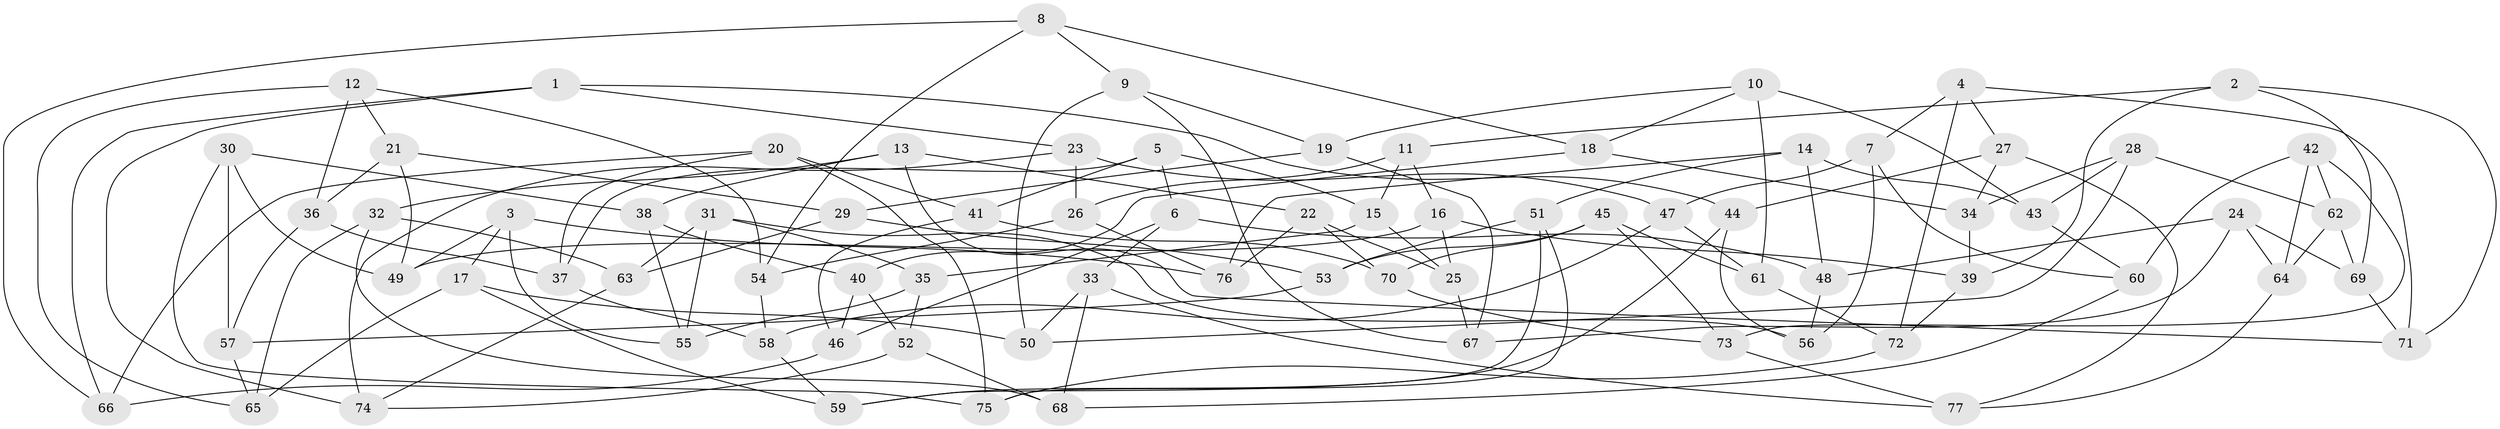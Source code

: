 // Generated by graph-tools (version 1.1) at 2025/57/03/09/25 04:57:30]
// undirected, 77 vertices, 154 edges
graph export_dot {
graph [start="1"]
  node [color=gray90,style=filled];
  1;
  2;
  3;
  4;
  5;
  6;
  7;
  8;
  9;
  10;
  11;
  12;
  13;
  14;
  15;
  16;
  17;
  18;
  19;
  20;
  21;
  22;
  23;
  24;
  25;
  26;
  27;
  28;
  29;
  30;
  31;
  32;
  33;
  34;
  35;
  36;
  37;
  38;
  39;
  40;
  41;
  42;
  43;
  44;
  45;
  46;
  47;
  48;
  49;
  50;
  51;
  52;
  53;
  54;
  55;
  56;
  57;
  58;
  59;
  60;
  61;
  62;
  63;
  64;
  65;
  66;
  67;
  68;
  69;
  70;
  71;
  72;
  73;
  74;
  75;
  76;
  77;
  1 -- 44;
  1 -- 74;
  1 -- 66;
  1 -- 23;
  2 -- 39;
  2 -- 71;
  2 -- 69;
  2 -- 11;
  3 -- 55;
  3 -- 17;
  3 -- 49;
  3 -- 76;
  4 -- 27;
  4 -- 7;
  4 -- 72;
  4 -- 71;
  5 -- 41;
  5 -- 6;
  5 -- 15;
  5 -- 37;
  6 -- 33;
  6 -- 46;
  6 -- 48;
  7 -- 60;
  7 -- 56;
  7 -- 47;
  8 -- 9;
  8 -- 54;
  8 -- 66;
  8 -- 18;
  9 -- 50;
  9 -- 67;
  9 -- 19;
  10 -- 19;
  10 -- 18;
  10 -- 61;
  10 -- 43;
  11 -- 16;
  11 -- 26;
  11 -- 15;
  12 -- 21;
  12 -- 36;
  12 -- 65;
  12 -- 54;
  13 -- 71;
  13 -- 32;
  13 -- 38;
  13 -- 22;
  14 -- 43;
  14 -- 48;
  14 -- 51;
  14 -- 76;
  15 -- 25;
  15 -- 35;
  16 -- 39;
  16 -- 49;
  16 -- 25;
  17 -- 65;
  17 -- 50;
  17 -- 59;
  18 -- 40;
  18 -- 34;
  19 -- 67;
  19 -- 29;
  20 -- 41;
  20 -- 66;
  20 -- 75;
  20 -- 37;
  21 -- 36;
  21 -- 29;
  21 -- 49;
  22 -- 76;
  22 -- 70;
  22 -- 25;
  23 -- 26;
  23 -- 47;
  23 -- 74;
  24 -- 48;
  24 -- 69;
  24 -- 67;
  24 -- 64;
  25 -- 67;
  26 -- 76;
  26 -- 54;
  27 -- 34;
  27 -- 44;
  27 -- 77;
  28 -- 50;
  28 -- 34;
  28 -- 43;
  28 -- 62;
  29 -- 63;
  29 -- 53;
  30 -- 38;
  30 -- 75;
  30 -- 57;
  30 -- 49;
  31 -- 63;
  31 -- 55;
  31 -- 56;
  31 -- 35;
  32 -- 63;
  32 -- 68;
  32 -- 65;
  33 -- 77;
  33 -- 68;
  33 -- 50;
  34 -- 39;
  35 -- 52;
  35 -- 55;
  36 -- 37;
  36 -- 57;
  37 -- 58;
  38 -- 55;
  38 -- 40;
  39 -- 72;
  40 -- 46;
  40 -- 52;
  41 -- 70;
  41 -- 46;
  42 -- 73;
  42 -- 60;
  42 -- 64;
  42 -- 62;
  43 -- 60;
  44 -- 56;
  44 -- 59;
  45 -- 70;
  45 -- 61;
  45 -- 73;
  45 -- 53;
  46 -- 66;
  47 -- 58;
  47 -- 61;
  48 -- 56;
  51 -- 53;
  51 -- 59;
  51 -- 75;
  52 -- 68;
  52 -- 74;
  53 -- 57;
  54 -- 58;
  57 -- 65;
  58 -- 59;
  60 -- 68;
  61 -- 72;
  62 -- 69;
  62 -- 64;
  63 -- 74;
  64 -- 77;
  69 -- 71;
  70 -- 73;
  72 -- 75;
  73 -- 77;
}
